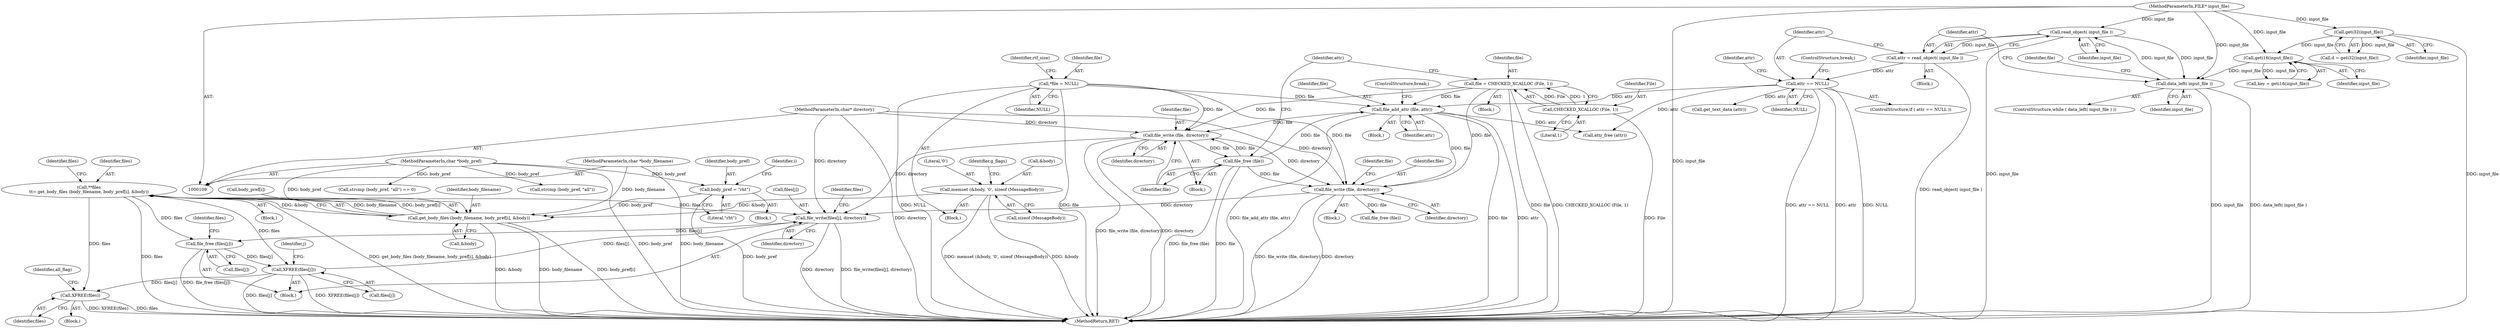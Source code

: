 digraph "0_tnef_8dccf79857ceeb7a6d3e42c1e762e7b865d5344d_1@API" {
"1000397" [label="(Call,file_write(files[j], directory))"];
"1000374" [label="(Call,**files\n\t\t= get_body_files (body_filename, body_pref[i], &body))"];
"1000376" [label="(Call,get_body_files (body_filename, body_pref[i], &body))"];
"1000112" [label="(MethodParameterIn,char *body_filename)"];
"1000363" [label="(Call,body_pref = \"rht\")"];
"1000113" [label="(MethodParameterIn,char *body_pref)"];
"1000135" [label="(Call,memset (&body, '\0', sizeof (MessageBody)))"];
"1000406" [label="(Call,XFREE(files[j]))"];
"1000402" [label="(Call,file_free (files[j]))"];
"1000397" [label="(Call,file_write(files[j], directory))"];
"1000188" [label="(Call,file_write (file, directory))"];
"1000312" [label="(Call,file_add_attr (file, attr))"];
"1000195" [label="(Call,file = CHECKED_XCALLOC (File, 1))"];
"1000197" [label="(Call,CHECKED_XCALLOC (File, 1))"];
"1000191" [label="(Call,file_free (file))"];
"1000123" [label="(Call,*file = NULL)"];
"1000174" [label="(Call,attr == NULL)"];
"1000169" [label="(Call,attr = read_object( input_file ))"];
"1000171" [label="(Call,read_object( input_file ))"];
"1000166" [label="(Call,data_left( input_file ))"];
"1000160" [label="(Call,geti16(input_file))"];
"1000146" [label="(Call,geti32(input_file))"];
"1000110" [label="(MethodParameterIn,FILE* input_file)"];
"1000111" [label="(MethodParameterIn,char* directory)"];
"1000333" [label="(Call,file_write (file, directory))"];
"1000410" [label="(Call,XFREE(files))"];
"1000204" [label="(Block,)"];
"1000124" [label="(Identifier,file)"];
"1000177" [label="(ControlStructure,break;)"];
"1000385" [label="(Block,)"];
"1000359" [label="(Block,)"];
"1000406" [label="(Call,XFREE(files[j]))"];
"1000166" [label="(Call,data_left( input_file ))"];
"1000335" [label="(Identifier,directory)"];
"1000187" [label="(Block,)"];
"1000364" [label="(Identifier,body_pref)"];
"1000375" [label="(Identifier,files)"];
"1000135" [label="(Call,memset (&body, '\0', sizeof (MessageBody)))"];
"1000332" [label="(Block,)"];
"1000139" [label="(Call,sizeof (MessageBody))"];
"1000175" [label="(Identifier,attr)"];
"1000312" [label="(Call,file_add_attr (file, attr))"];
"1000188" [label="(Call,file_write (file, directory))"];
"1000355" [label="(Call,strcmp (body_pref, \"all\"))"];
"1000172" [label="(Identifier,input_file)"];
"1000404" [label="(Identifier,files)"];
"1000181" [label="(Identifier,attr)"];
"1000199" [label="(Literal,1)"];
"1000165" [label="(ControlStructure,while ( data_left( input_file ) ))"];
"1000460" [label="(MethodReturn,RET)"];
"1000173" [label="(ControlStructure,if ( attr == NULL ))"];
"1000194" [label="(Block,)"];
"1000336" [label="(Call,file_free (file))"];
"1000168" [label="(Block,)"];
"1000123" [label="(Call,*file = NULL)"];
"1000115" [label="(Block,)"];
"1000381" [label="(Call,&body)"];
"1000333" [label="(Call,file_write (file, directory))"];
"1000191" [label="(Call,file_free (file))"];
"1000198" [label="(Identifier,File)"];
"1000217" [label="(Call,get_text_data (attr))"];
"1000138" [label="(Literal,'\0')"];
"1000410" [label="(Call,XFREE(files))"];
"1000144" [label="(Call,d = geti32(input_file))"];
"1000189" [label="(Identifier,file)"];
"1000376" [label="(Call,get_body_files (body_filename, body_pref[i], &body))"];
"1000384" [label="(Identifier,files)"];
"1000326" [label="(Call,attr_free (attr))"];
"1000396" [label="(Block,)"];
"1000334" [label="(Identifier,file)"];
"1000169" [label="(Call,attr = read_object( input_file ))"];
"1000190" [label="(Identifier,directory)"];
"1000161" [label="(Identifier,input_file)"];
"1000411" [label="(Identifier,files)"];
"1000195" [label="(Call,file = CHECKED_XCALLOC (File, 1))"];
"1000314" [label="(Identifier,attr)"];
"1000337" [label="(Identifier,file)"];
"1000142" [label="(Identifier,g_flags)"];
"1000377" [label="(Identifier,body_filename)"];
"1000110" [label="(MethodParameterIn,FILE* input_file)"];
"1000315" [label="(ControlStructure,break;)"];
"1000197" [label="(Call,CHECKED_XCALLOC (File, 1))"];
"1000374" [label="(Call,**files\n\t\t= get_body_files (body_filename, body_pref[i], &body))"];
"1000363" [label="(Call,body_pref = \"rht\")"];
"1000176" [label="(Identifier,NULL)"];
"1000407" [label="(Call,files[j])"];
"1000170" [label="(Identifier,attr)"];
"1000146" [label="(Call,geti32(input_file))"];
"1000112" [label="(MethodParameterIn,char *body_filename)"];
"1000158" [label="(Call,key = geti16(input_file))"];
"1000196" [label="(Identifier,file)"];
"1000365" [label="(Literal,\"rht\")"];
"1000401" [label="(Identifier,directory)"];
"1000147" [label="(Identifier,input_file)"];
"1000414" [label="(Identifier,all_flag)"];
"1000192" [label="(Identifier,file)"];
"1000378" [label="(Call,body_pref[i])"];
"1000128" [label="(Identifier,rtf_size)"];
"1000372" [label="(Block,)"];
"1000313" [label="(Identifier,file)"];
"1000368" [label="(Identifier,i)"];
"1000125" [label="(Identifier,NULL)"];
"1000354" [label="(Call,strcmp (body_pref, \"all\") == 0)"];
"1000174" [label="(Call,attr == NULL)"];
"1000408" [label="(Identifier,files)"];
"1000171" [label="(Call,read_object( input_file ))"];
"1000395" [label="(Identifier,j)"];
"1000397" [label="(Call,file_write(files[j], directory))"];
"1000402" [label="(Call,file_free (files[j]))"];
"1000111" [label="(MethodParameterIn,char* directory)"];
"1000331" [label="(Identifier,file)"];
"1000113" [label="(MethodParameterIn,char *body_pref)"];
"1000398" [label="(Call,files[j])"];
"1000160" [label="(Call,geti16(input_file))"];
"1000202" [label="(Identifier,attr)"];
"1000167" [label="(Identifier,input_file)"];
"1000403" [label="(Call,files[j])"];
"1000136" [label="(Call,&body)"];
"1000397" -> "1000396"  [label="AST: "];
"1000397" -> "1000401"  [label="CFG: "];
"1000398" -> "1000397"  [label="AST: "];
"1000401" -> "1000397"  [label="AST: "];
"1000404" -> "1000397"  [label="CFG: "];
"1000397" -> "1000460"  [label="DDG: file_write(files[j], directory)"];
"1000397" -> "1000460"  [label="DDG: directory"];
"1000374" -> "1000397"  [label="DDG: files"];
"1000406" -> "1000397"  [label="DDG: files[j]"];
"1000188" -> "1000397"  [label="DDG: directory"];
"1000333" -> "1000397"  [label="DDG: directory"];
"1000111" -> "1000397"  [label="DDG: directory"];
"1000397" -> "1000402"  [label="DDG: files[j]"];
"1000374" -> "1000372"  [label="AST: "];
"1000374" -> "1000376"  [label="CFG: "];
"1000375" -> "1000374"  [label="AST: "];
"1000376" -> "1000374"  [label="AST: "];
"1000384" -> "1000374"  [label="CFG: "];
"1000374" -> "1000460"  [label="DDG: get_body_files (body_filename, body_pref[i], &body)"];
"1000374" -> "1000460"  [label="DDG: files"];
"1000376" -> "1000374"  [label="DDG: body_filename"];
"1000376" -> "1000374"  [label="DDG: body_pref[i]"];
"1000376" -> "1000374"  [label="DDG: &body"];
"1000374" -> "1000402"  [label="DDG: files"];
"1000374" -> "1000406"  [label="DDG: files"];
"1000374" -> "1000410"  [label="DDG: files"];
"1000376" -> "1000381"  [label="CFG: "];
"1000377" -> "1000376"  [label="AST: "];
"1000378" -> "1000376"  [label="AST: "];
"1000381" -> "1000376"  [label="AST: "];
"1000376" -> "1000460"  [label="DDG: body_filename"];
"1000376" -> "1000460"  [label="DDG: body_pref[i]"];
"1000376" -> "1000460"  [label="DDG: &body"];
"1000112" -> "1000376"  [label="DDG: body_filename"];
"1000363" -> "1000376"  [label="DDG: body_pref"];
"1000113" -> "1000376"  [label="DDG: body_pref"];
"1000135" -> "1000376"  [label="DDG: &body"];
"1000112" -> "1000109"  [label="AST: "];
"1000112" -> "1000460"  [label="DDG: body_filename"];
"1000363" -> "1000359"  [label="AST: "];
"1000363" -> "1000365"  [label="CFG: "];
"1000364" -> "1000363"  [label="AST: "];
"1000365" -> "1000363"  [label="AST: "];
"1000368" -> "1000363"  [label="CFG: "];
"1000363" -> "1000460"  [label="DDG: body_pref"];
"1000113" -> "1000363"  [label="DDG: body_pref"];
"1000113" -> "1000109"  [label="AST: "];
"1000113" -> "1000460"  [label="DDG: body_pref"];
"1000113" -> "1000354"  [label="DDG: body_pref"];
"1000113" -> "1000355"  [label="DDG: body_pref"];
"1000135" -> "1000115"  [label="AST: "];
"1000135" -> "1000139"  [label="CFG: "];
"1000136" -> "1000135"  [label="AST: "];
"1000138" -> "1000135"  [label="AST: "];
"1000139" -> "1000135"  [label="AST: "];
"1000142" -> "1000135"  [label="CFG: "];
"1000135" -> "1000460"  [label="DDG: memset (&body, '\0', sizeof (MessageBody))"];
"1000135" -> "1000460"  [label="DDG: &body"];
"1000406" -> "1000396"  [label="AST: "];
"1000406" -> "1000407"  [label="CFG: "];
"1000407" -> "1000406"  [label="AST: "];
"1000395" -> "1000406"  [label="CFG: "];
"1000406" -> "1000460"  [label="DDG: files[j]"];
"1000406" -> "1000460"  [label="DDG: XFREE(files[j])"];
"1000402" -> "1000406"  [label="DDG: files[j]"];
"1000406" -> "1000410"  [label="DDG: files[j]"];
"1000402" -> "1000396"  [label="AST: "];
"1000402" -> "1000403"  [label="CFG: "];
"1000403" -> "1000402"  [label="AST: "];
"1000408" -> "1000402"  [label="CFG: "];
"1000402" -> "1000460"  [label="DDG: file_free (files[j])"];
"1000188" -> "1000187"  [label="AST: "];
"1000188" -> "1000190"  [label="CFG: "];
"1000189" -> "1000188"  [label="AST: "];
"1000190" -> "1000188"  [label="AST: "];
"1000192" -> "1000188"  [label="CFG: "];
"1000188" -> "1000460"  [label="DDG: file_write (file, directory)"];
"1000188" -> "1000460"  [label="DDG: directory"];
"1000312" -> "1000188"  [label="DDG: file"];
"1000195" -> "1000188"  [label="DDG: file"];
"1000191" -> "1000188"  [label="DDG: file"];
"1000123" -> "1000188"  [label="DDG: file"];
"1000111" -> "1000188"  [label="DDG: directory"];
"1000188" -> "1000191"  [label="DDG: file"];
"1000188" -> "1000333"  [label="DDG: directory"];
"1000312" -> "1000204"  [label="AST: "];
"1000312" -> "1000314"  [label="CFG: "];
"1000313" -> "1000312"  [label="AST: "];
"1000314" -> "1000312"  [label="AST: "];
"1000315" -> "1000312"  [label="CFG: "];
"1000312" -> "1000460"  [label="DDG: file_add_attr (file, attr)"];
"1000312" -> "1000460"  [label="DDG: file"];
"1000312" -> "1000460"  [label="DDG: attr"];
"1000195" -> "1000312"  [label="DDG: file"];
"1000191" -> "1000312"  [label="DDG: file"];
"1000123" -> "1000312"  [label="DDG: file"];
"1000174" -> "1000312"  [label="DDG: attr"];
"1000312" -> "1000326"  [label="DDG: attr"];
"1000312" -> "1000333"  [label="DDG: file"];
"1000195" -> "1000194"  [label="AST: "];
"1000195" -> "1000197"  [label="CFG: "];
"1000196" -> "1000195"  [label="AST: "];
"1000197" -> "1000195"  [label="AST: "];
"1000202" -> "1000195"  [label="CFG: "];
"1000195" -> "1000460"  [label="DDG: CHECKED_XCALLOC (File, 1)"];
"1000195" -> "1000460"  [label="DDG: file"];
"1000197" -> "1000195"  [label="DDG: File"];
"1000197" -> "1000195"  [label="DDG: 1"];
"1000195" -> "1000333"  [label="DDG: file"];
"1000197" -> "1000199"  [label="CFG: "];
"1000198" -> "1000197"  [label="AST: "];
"1000199" -> "1000197"  [label="AST: "];
"1000197" -> "1000460"  [label="DDG: File"];
"1000191" -> "1000187"  [label="AST: "];
"1000191" -> "1000192"  [label="CFG: "];
"1000192" -> "1000191"  [label="AST: "];
"1000202" -> "1000191"  [label="CFG: "];
"1000191" -> "1000460"  [label="DDG: file_free (file)"];
"1000191" -> "1000460"  [label="DDG: file"];
"1000191" -> "1000333"  [label="DDG: file"];
"1000123" -> "1000115"  [label="AST: "];
"1000123" -> "1000125"  [label="CFG: "];
"1000124" -> "1000123"  [label="AST: "];
"1000125" -> "1000123"  [label="AST: "];
"1000128" -> "1000123"  [label="CFG: "];
"1000123" -> "1000460"  [label="DDG: NULL"];
"1000123" -> "1000460"  [label="DDG: file"];
"1000123" -> "1000333"  [label="DDG: file"];
"1000174" -> "1000173"  [label="AST: "];
"1000174" -> "1000176"  [label="CFG: "];
"1000175" -> "1000174"  [label="AST: "];
"1000176" -> "1000174"  [label="AST: "];
"1000177" -> "1000174"  [label="CFG: "];
"1000181" -> "1000174"  [label="CFG: "];
"1000174" -> "1000460"  [label="DDG: NULL"];
"1000174" -> "1000460"  [label="DDG: attr == NULL"];
"1000174" -> "1000460"  [label="DDG: attr"];
"1000169" -> "1000174"  [label="DDG: attr"];
"1000174" -> "1000217"  [label="DDG: attr"];
"1000174" -> "1000326"  [label="DDG: attr"];
"1000169" -> "1000168"  [label="AST: "];
"1000169" -> "1000171"  [label="CFG: "];
"1000170" -> "1000169"  [label="AST: "];
"1000171" -> "1000169"  [label="AST: "];
"1000175" -> "1000169"  [label="CFG: "];
"1000169" -> "1000460"  [label="DDG: read_object( input_file )"];
"1000171" -> "1000169"  [label="DDG: input_file"];
"1000171" -> "1000172"  [label="CFG: "];
"1000172" -> "1000171"  [label="AST: "];
"1000171" -> "1000460"  [label="DDG: input_file"];
"1000171" -> "1000166"  [label="DDG: input_file"];
"1000166" -> "1000171"  [label="DDG: input_file"];
"1000110" -> "1000171"  [label="DDG: input_file"];
"1000166" -> "1000165"  [label="AST: "];
"1000166" -> "1000167"  [label="CFG: "];
"1000167" -> "1000166"  [label="AST: "];
"1000170" -> "1000166"  [label="CFG: "];
"1000331" -> "1000166"  [label="CFG: "];
"1000166" -> "1000460"  [label="DDG: data_left( input_file )"];
"1000166" -> "1000460"  [label="DDG: input_file"];
"1000160" -> "1000166"  [label="DDG: input_file"];
"1000110" -> "1000166"  [label="DDG: input_file"];
"1000160" -> "1000158"  [label="AST: "];
"1000160" -> "1000161"  [label="CFG: "];
"1000161" -> "1000160"  [label="AST: "];
"1000158" -> "1000160"  [label="CFG: "];
"1000160" -> "1000158"  [label="DDG: input_file"];
"1000146" -> "1000160"  [label="DDG: input_file"];
"1000110" -> "1000160"  [label="DDG: input_file"];
"1000146" -> "1000144"  [label="AST: "];
"1000146" -> "1000147"  [label="CFG: "];
"1000147" -> "1000146"  [label="AST: "];
"1000144" -> "1000146"  [label="CFG: "];
"1000146" -> "1000460"  [label="DDG: input_file"];
"1000146" -> "1000144"  [label="DDG: input_file"];
"1000110" -> "1000146"  [label="DDG: input_file"];
"1000110" -> "1000109"  [label="AST: "];
"1000110" -> "1000460"  [label="DDG: input_file"];
"1000111" -> "1000109"  [label="AST: "];
"1000111" -> "1000460"  [label="DDG: directory"];
"1000111" -> "1000333"  [label="DDG: directory"];
"1000333" -> "1000332"  [label="AST: "];
"1000333" -> "1000335"  [label="CFG: "];
"1000334" -> "1000333"  [label="AST: "];
"1000335" -> "1000333"  [label="AST: "];
"1000337" -> "1000333"  [label="CFG: "];
"1000333" -> "1000460"  [label="DDG: file_write (file, directory)"];
"1000333" -> "1000460"  [label="DDG: directory"];
"1000333" -> "1000336"  [label="DDG: file"];
"1000410" -> "1000385"  [label="AST: "];
"1000410" -> "1000411"  [label="CFG: "];
"1000411" -> "1000410"  [label="AST: "];
"1000414" -> "1000410"  [label="CFG: "];
"1000410" -> "1000460"  [label="DDG: files"];
"1000410" -> "1000460"  [label="DDG: XFREE(files)"];
}
